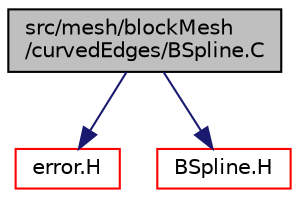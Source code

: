 digraph "src/mesh/blockMesh/curvedEdges/BSpline.C"
{
  bgcolor="transparent";
  edge [fontname="Helvetica",fontsize="10",labelfontname="Helvetica",labelfontsize="10"];
  node [fontname="Helvetica",fontsize="10",shape=record];
  Node1 [label="src/mesh/blockMesh\l/curvedEdges/BSpline.C",height=0.2,width=0.4,color="black", fillcolor="grey75", style="filled", fontcolor="black"];
  Node1 -> Node2 [color="midnightblue",fontsize="10",style="solid",fontname="Helvetica"];
  Node2 [label="error.H",height=0.2,width=0.4,color="red",URL="$a07850.html"];
  Node1 -> Node3 [color="midnightblue",fontsize="10",style="solid",fontname="Helvetica"];
  Node3 [label="BSpline.H",height=0.2,width=0.4,color="red",URL="$a07167.html"];
}
